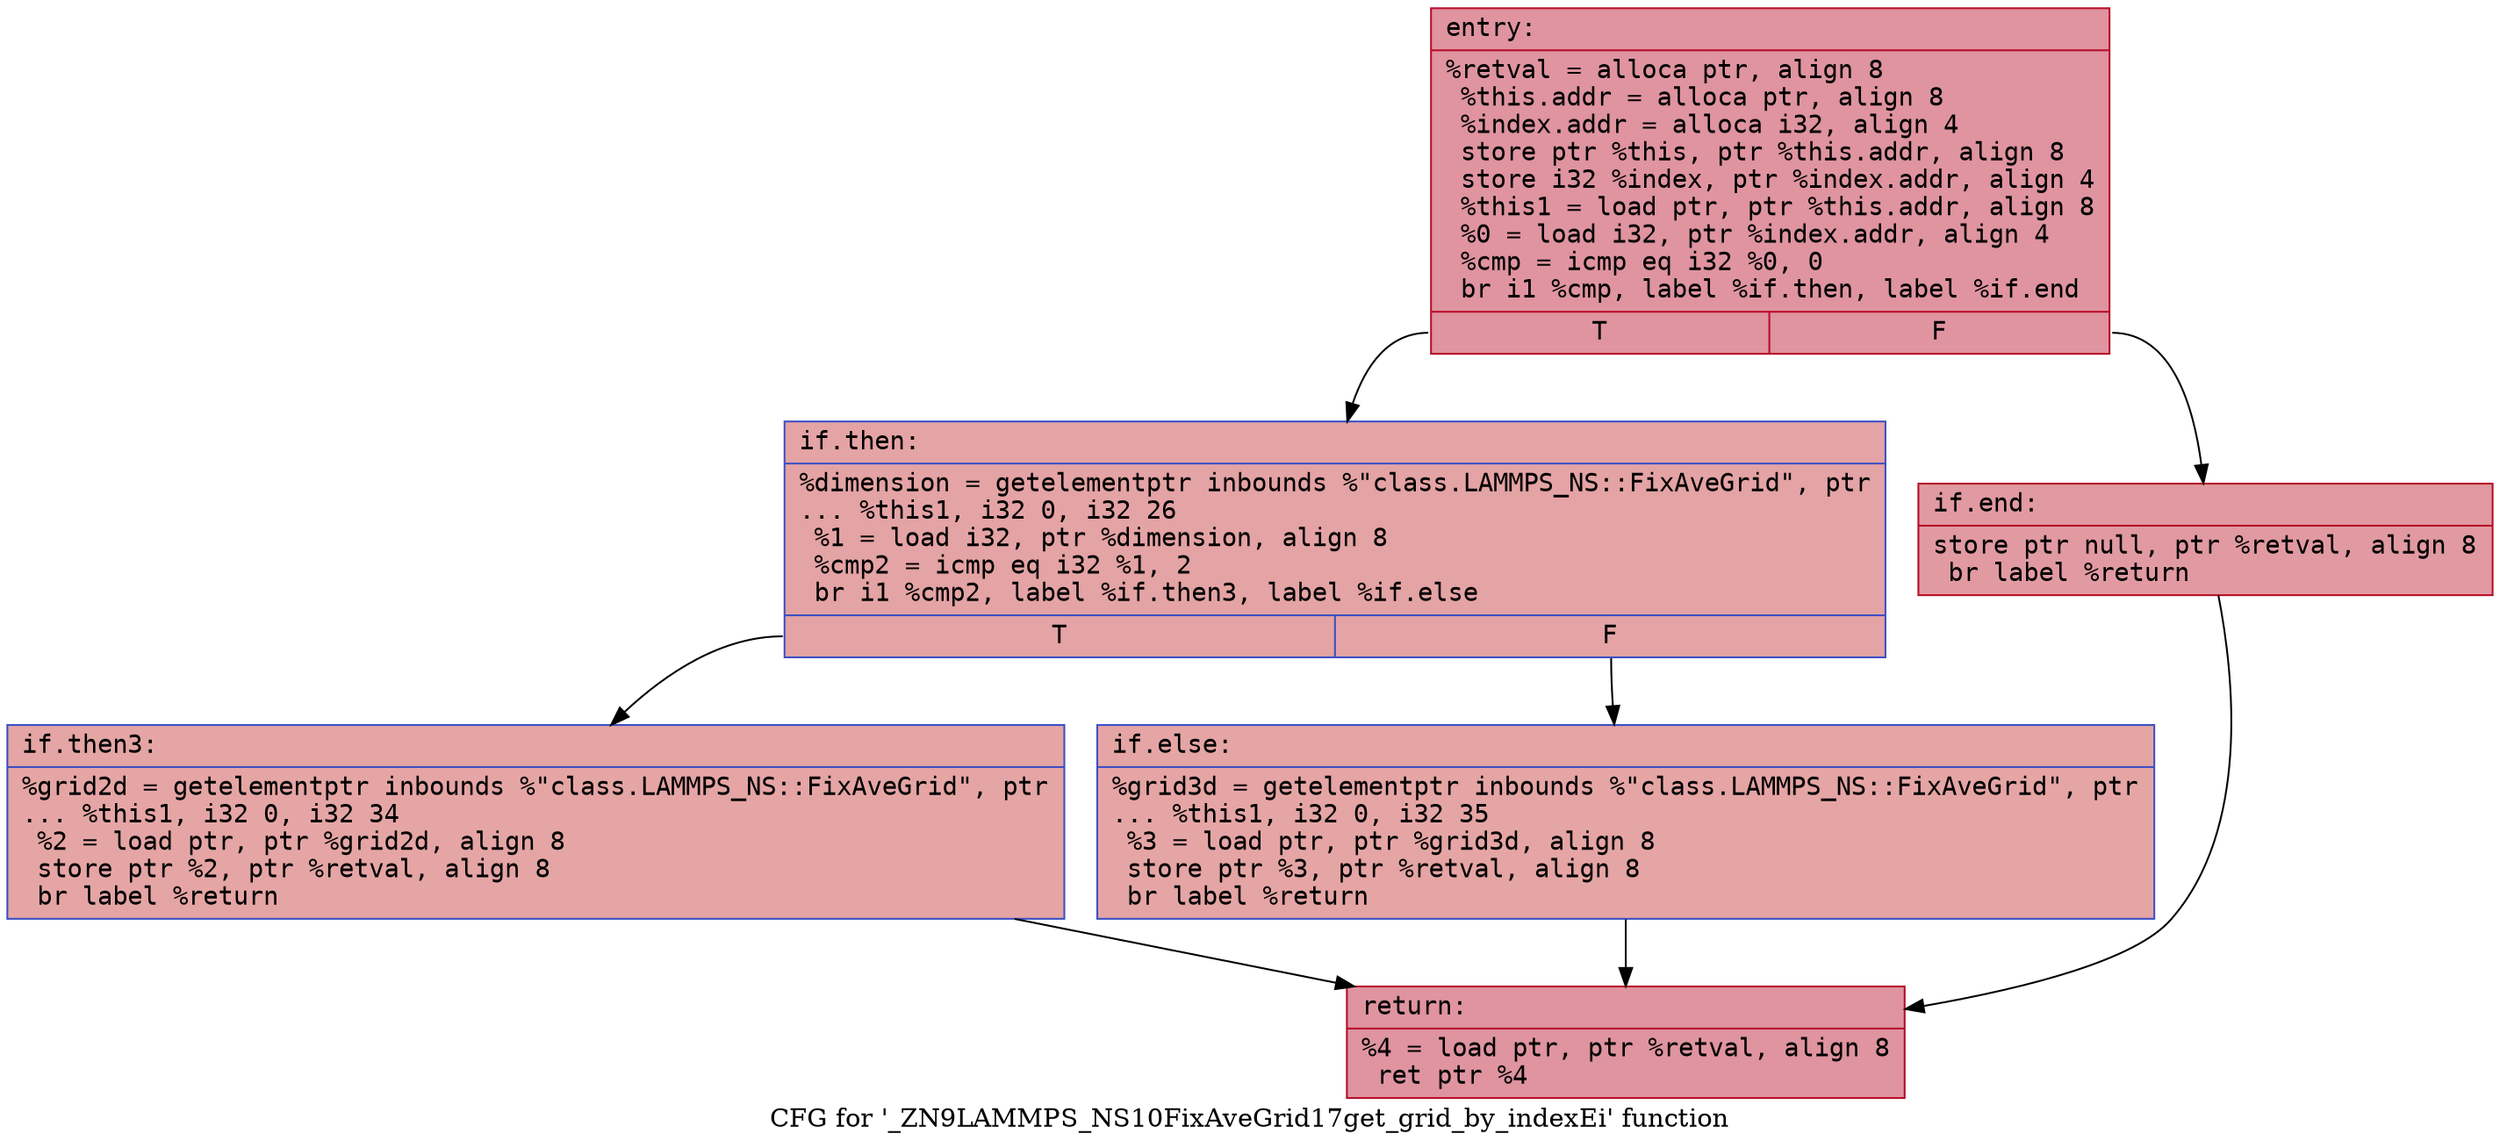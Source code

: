digraph "CFG for '_ZN9LAMMPS_NS10FixAveGrid17get_grid_by_indexEi' function" {
	label="CFG for '_ZN9LAMMPS_NS10FixAveGrid17get_grid_by_indexEi' function";

	Node0x560b514fecf0 [shape=record,color="#b70d28ff", style=filled, fillcolor="#b70d2870" fontname="Courier",label="{entry:\l|  %retval = alloca ptr, align 8\l  %this.addr = alloca ptr, align 8\l  %index.addr = alloca i32, align 4\l  store ptr %this, ptr %this.addr, align 8\l  store i32 %index, ptr %index.addr, align 4\l  %this1 = load ptr, ptr %this.addr, align 8\l  %0 = load i32, ptr %index.addr, align 4\l  %cmp = icmp eq i32 %0, 0\l  br i1 %cmp, label %if.then, label %if.end\l|{<s0>T|<s1>F}}"];
	Node0x560b514fecf0:s0 -> Node0x560b514ff1b0[tooltip="entry -> if.then\nProbability 37.50%" ];
	Node0x560b514fecf0:s1 -> Node0x560b514ff220[tooltip="entry -> if.end\nProbability 62.50%" ];
	Node0x560b514ff1b0 [shape=record,color="#3d50c3ff", style=filled, fillcolor="#c32e3170" fontname="Courier",label="{if.then:\l|  %dimension = getelementptr inbounds %\"class.LAMMPS_NS::FixAveGrid\", ptr\l... %this1, i32 0, i32 26\l  %1 = load i32, ptr %dimension, align 8\l  %cmp2 = icmp eq i32 %1, 2\l  br i1 %cmp2, label %if.then3, label %if.else\l|{<s0>T|<s1>F}}"];
	Node0x560b514ff1b0:s0 -> Node0x560b514ff560[tooltip="if.then -> if.then3\nProbability 50.00%" ];
	Node0x560b514ff1b0:s1 -> Node0x560b514febd0[tooltip="if.then -> if.else\nProbability 50.00%" ];
	Node0x560b514ff560 [shape=record,color="#3d50c3ff", style=filled, fillcolor="#c5333470" fontname="Courier",label="{if.then3:\l|  %grid2d = getelementptr inbounds %\"class.LAMMPS_NS::FixAveGrid\", ptr\l... %this1, i32 0, i32 34\l  %2 = load ptr, ptr %grid2d, align 8\l  store ptr %2, ptr %retval, align 8\l  br label %return\l}"];
	Node0x560b514ff560 -> Node0x560b514fec60[tooltip="if.then3 -> return\nProbability 100.00%" ];
	Node0x560b514febd0 [shape=record,color="#3d50c3ff", style=filled, fillcolor="#c5333470" fontname="Courier",label="{if.else:\l|  %grid3d = getelementptr inbounds %\"class.LAMMPS_NS::FixAveGrid\", ptr\l... %this1, i32 0, i32 35\l  %3 = load ptr, ptr %grid3d, align 8\l  store ptr %3, ptr %retval, align 8\l  br label %return\l}"];
	Node0x560b514febd0 -> Node0x560b514fec60[tooltip="if.else -> return\nProbability 100.00%" ];
	Node0x560b514ff220 [shape=record,color="#b70d28ff", style=filled, fillcolor="#bb1b2c70" fontname="Courier",label="{if.end:\l|  store ptr null, ptr %retval, align 8\l  br label %return\l}"];
	Node0x560b514ff220 -> Node0x560b514fec60[tooltip="if.end -> return\nProbability 100.00%" ];
	Node0x560b514fec60 [shape=record,color="#b70d28ff", style=filled, fillcolor="#b70d2870" fontname="Courier",label="{return:\l|  %4 = load ptr, ptr %retval, align 8\l  ret ptr %4\l}"];
}
